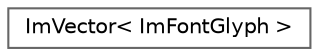 digraph "Graphical Class Hierarchy"
{
 // LATEX_PDF_SIZE
  bgcolor="transparent";
  edge [fontname=Helvetica,fontsize=10,labelfontname=Helvetica,labelfontsize=10];
  node [fontname=Helvetica,fontsize=10,shape=box,height=0.2,width=0.4];
  rankdir="LR";
  Node0 [label="ImVector\< ImFontGlyph \>",height=0.2,width=0.4,color="grey40", fillcolor="white", style="filled",URL="$struct_im_vector.html",tooltip=" "];
}
